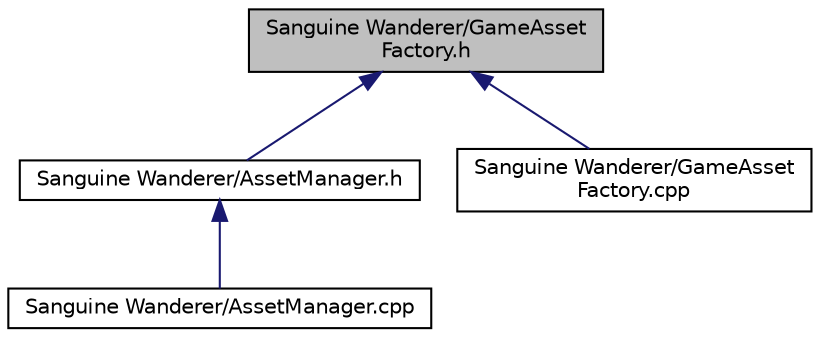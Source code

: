digraph "Sanguine Wanderer/GameAssetFactory.h"
{
  edge [fontname="Helvetica",fontsize="10",labelfontname="Helvetica",labelfontsize="10"];
  node [fontname="Helvetica",fontsize="10",shape=record];
  Node1 [label="Sanguine Wanderer/GameAsset\lFactory.h",height=0.2,width=0.4,color="black", fillcolor="grey75", style="filled" fontcolor="black"];
  Node1 -> Node2 [dir="back",color="midnightblue",fontsize="10",style="solid",fontname="Helvetica"];
  Node2 [label="Sanguine Wanderer/AssetManager.h",height=0.2,width=0.4,color="black", fillcolor="white", style="filled",URL="$_asset_manager_8h.html"];
  Node2 -> Node3 [dir="back",color="midnightblue",fontsize="10",style="solid",fontname="Helvetica"];
  Node3 [label="Sanguine Wanderer/AssetManager.cpp",height=0.2,width=0.4,color="black", fillcolor="white", style="filled",URL="$_asset_manager_8cpp.html"];
  Node1 -> Node4 [dir="back",color="midnightblue",fontsize="10",style="solid",fontname="Helvetica"];
  Node4 [label="Sanguine Wanderer/GameAsset\lFactory.cpp",height=0.2,width=0.4,color="black", fillcolor="white", style="filled",URL="$_game_asset_factory_8cpp.html"];
}
